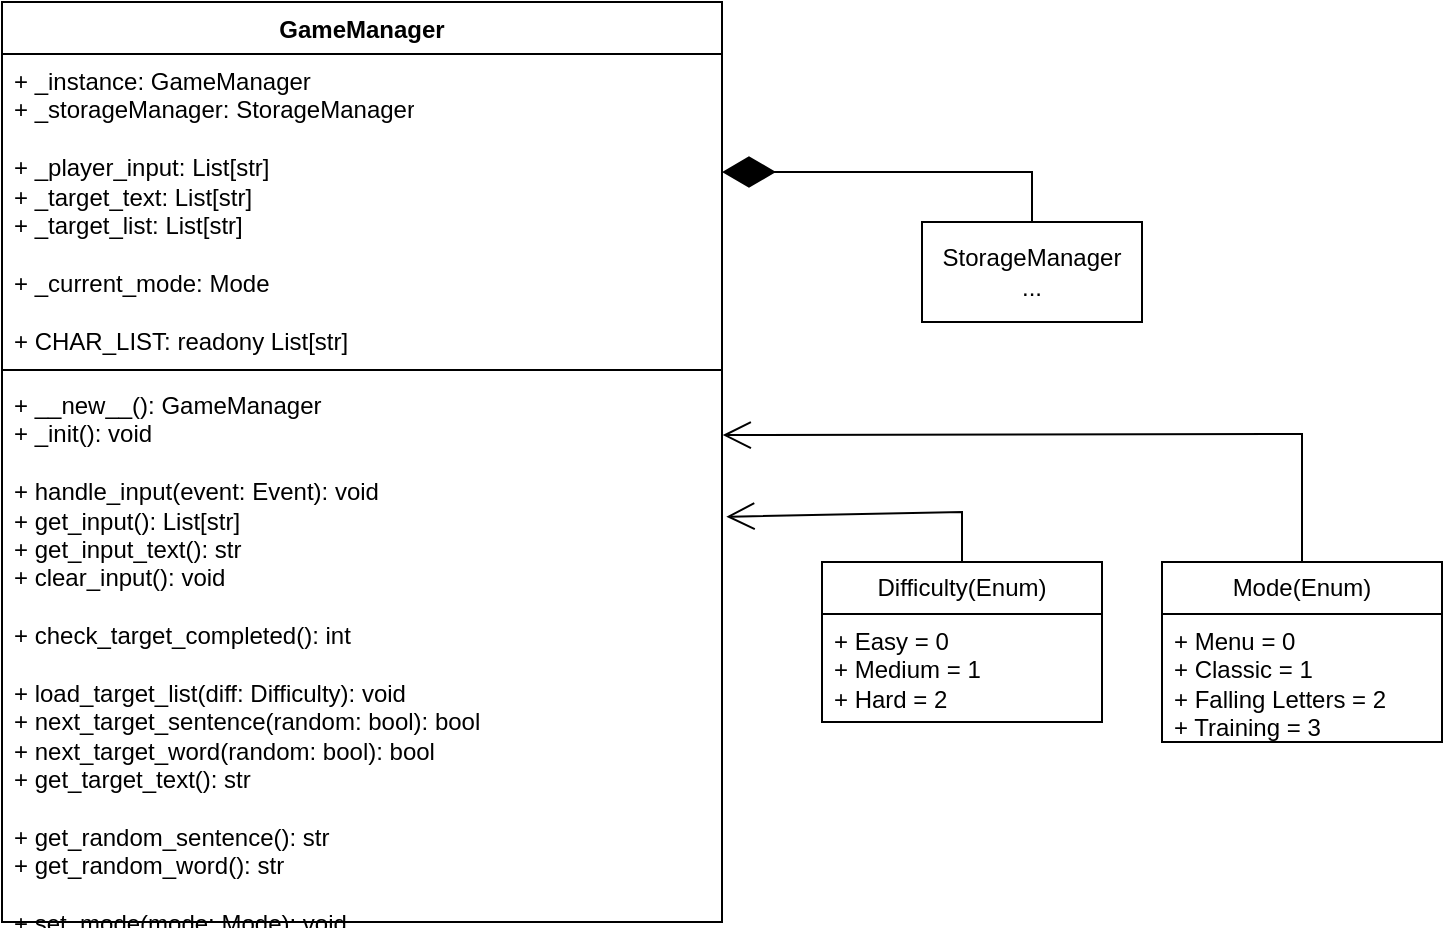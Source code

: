 <mxfile version="22.1.22" type="embed">
  <diagram name="Strona-1" id="j7MgiZan_7oLSNeOabmw">
    <mxGraphModel dx="922" dy="635" grid="1" gridSize="10" guides="1" tooltips="1" connect="1" arrows="1" fold="1" page="1" pageScale="1" pageWidth="827" pageHeight="1169" background="#FFFFFF" math="0" shadow="0">
      <root>
        <mxCell id="0" />
        <mxCell id="1" parent="0" />
        <mxCell id="0Y4IYUh-1m1sobtXQxxD-5" value="GameManager" style="swimlane;fontStyle=1;align=center;verticalAlign=top;childLayout=stackLayout;horizontal=1;startSize=26;horizontalStack=0;resizeParent=1;resizeParentMax=0;resizeLast=0;collapsible=1;marginBottom=0;whiteSpace=wrap;html=1;" parent="1" vertex="1">
          <mxGeometry x="160" y="390" width="360" height="460" as="geometry" />
        </mxCell>
        <mxCell id="0Y4IYUh-1m1sobtXQxxD-6" value="+ _instance: GameManager&lt;div&gt;+ _storageManager: StorageManager&lt;/div&gt;&lt;div&gt;&lt;br&gt;&lt;div&gt;+ _player_input: List[str]&lt;/div&gt;&lt;div&gt;+ _target_text: List[str]&lt;/div&gt;&lt;div&gt;+ _target_list: List[str]&lt;/div&gt;&lt;div&gt;&lt;br&gt;&lt;div&gt;+ _current_mode: Mode&lt;/div&gt;&lt;div&gt;&lt;br&gt;&lt;/div&gt;&lt;div&gt;+ CHAR_LIST: readony List[str]&lt;/div&gt;&lt;/div&gt;&lt;/div&gt;" style="text;strokeColor=none;fillColor=none;align=left;verticalAlign=top;spacingLeft=4;spacingRight=4;overflow=hidden;rotatable=0;points=[[0,0.5],[1,0.5]];portConstraint=eastwest;whiteSpace=wrap;html=1;" parent="0Y4IYUh-1m1sobtXQxxD-5" vertex="1">
          <mxGeometry y="26" width="360" height="154" as="geometry" />
        </mxCell>
        <mxCell id="0Y4IYUh-1m1sobtXQxxD-7" value="" style="line;strokeWidth=1;fillColor=none;align=left;verticalAlign=middle;spacingTop=-1;spacingLeft=3;spacingRight=3;rotatable=0;labelPosition=right;points=[];portConstraint=eastwest;strokeColor=inherit;" parent="0Y4IYUh-1m1sobtXQxxD-5" vertex="1">
          <mxGeometry y="180" width="360" height="8" as="geometry" />
        </mxCell>
        <mxCell id="0Y4IYUh-1m1sobtXQxxD-8" value="&lt;div&gt;+ __new__(): GameManager&lt;/div&gt;&lt;div&gt;+ _init(): void&lt;/div&gt;&lt;div&gt;&lt;br&gt;&lt;/div&gt;+&lt;span style=&quot;background-color: initial;&quot;&gt;&amp;nbsp;handle_input(event: Event): void&lt;/span&gt;&lt;div&gt;&lt;div&gt;&lt;span style=&quot;background-color: initial;&quot;&gt;+ get_input(): List[str]&lt;/span&gt;&lt;/div&gt;&lt;div&gt;&lt;span style=&quot;background-color: initial;&quot;&gt;+ get_input_text(): str&lt;/span&gt;&lt;/div&gt;&lt;div&gt;&lt;span style=&quot;background-color: initial;&quot;&gt;+ clear_input(): void&lt;/span&gt;&lt;/div&gt;&lt;div&gt;&lt;span style=&quot;background-color: initial;&quot;&gt;&lt;br&gt;&lt;/span&gt;&lt;/div&gt;&lt;div&gt;+ check_target_completed(): int&lt;/div&gt;&lt;div&gt;&lt;span style=&quot;background-color: initial;&quot;&gt;&lt;br&gt;&lt;/span&gt;&lt;/div&gt;&lt;div&gt;&lt;span style=&quot;background-color: initial;&quot;&gt;+ load_target_list(diff: Difficulty): void&lt;/span&gt;&lt;br&gt;&lt;/div&gt;&lt;/div&gt;&lt;div&gt;+ next_target_sentence(random: bool): bool&lt;/div&gt;&lt;div&gt;+ next_target_word(random: bool): bool&lt;/div&gt;&lt;div&gt;+ get_target_text(): str&lt;br&gt;&lt;/div&gt;&lt;div&gt;&lt;br&gt;&lt;/div&gt;&lt;div&gt;+ get_random_sentence(): str&lt;/div&gt;&lt;div&gt;+ get_random_word(): str&lt;/div&gt;&lt;div&gt;&lt;br&gt;&lt;/div&gt;&lt;div&gt;+ set_mode(mode: Mode): void&lt;/div&gt;" style="text;strokeColor=none;fillColor=none;align=left;verticalAlign=top;spacingLeft=4;spacingRight=4;overflow=hidden;rotatable=0;points=[[0,0.5],[1,0.5]];portConstraint=eastwest;whiteSpace=wrap;html=1;" parent="0Y4IYUh-1m1sobtXQxxD-5" vertex="1">
          <mxGeometry y="188" width="360" height="272" as="geometry" />
        </mxCell>
        <mxCell id="0Y4IYUh-1m1sobtXQxxD-9" value="StorageManager&lt;div&gt;...&lt;/div&gt;" style="html=1;whiteSpace=wrap;" parent="1" vertex="1">
          <mxGeometry x="620" y="500" width="110" height="50" as="geometry" />
        </mxCell>
        <mxCell id="0Y4IYUh-1m1sobtXQxxD-14" value="" style="endArrow=diamondThin;endFill=1;endSize=24;html=1;rounded=0;exitX=0.5;exitY=0;exitDx=0;exitDy=0;" parent="1" source="0Y4IYUh-1m1sobtXQxxD-9" edge="1">
          <mxGeometry width="160" relative="1" as="geometry">
            <mxPoint x="640" y="470" as="sourcePoint" />
            <mxPoint x="520" y="475" as="targetPoint" />
            <Array as="points">
              <mxPoint x="675" y="475" />
            </Array>
          </mxGeometry>
        </mxCell>
        <mxCell id="0Y4IYUh-1m1sobtXQxxD-15" value="Difficulty(Enum)" style="swimlane;fontStyle=0;childLayout=stackLayout;horizontal=1;startSize=26;fillColor=none;horizontalStack=0;resizeParent=1;resizeParentMax=0;resizeLast=0;collapsible=1;marginBottom=0;whiteSpace=wrap;html=1;" parent="1" vertex="1">
          <mxGeometry x="570" y="670" width="140" height="80" as="geometry" />
        </mxCell>
        <mxCell id="0Y4IYUh-1m1sobtXQxxD-16" value="+ Easy = 0&lt;div&gt;+ Medium = 1&lt;/div&gt;&lt;div&gt;+ Hard = 2&lt;/div&gt;" style="text;strokeColor=none;fillColor=none;align=left;verticalAlign=top;spacingLeft=4;spacingRight=4;overflow=hidden;rotatable=0;points=[[0,0.5],[1,0.5]];portConstraint=eastwest;whiteSpace=wrap;html=1;" parent="0Y4IYUh-1m1sobtXQxxD-15" vertex="1">
          <mxGeometry y="26" width="140" height="54" as="geometry" />
        </mxCell>
        <mxCell id="0Y4IYUh-1m1sobtXQxxD-19" value="Mode(Enum)" style="swimlane;fontStyle=0;childLayout=stackLayout;horizontal=1;startSize=26;fillColor=none;horizontalStack=0;resizeParent=1;resizeParentMax=0;resizeLast=0;collapsible=1;marginBottom=0;whiteSpace=wrap;html=1;" parent="1" vertex="1">
          <mxGeometry x="740" y="670" width="140" height="90" as="geometry" />
        </mxCell>
        <mxCell id="0Y4IYUh-1m1sobtXQxxD-20" value="+ Menu = 0&lt;div&gt;+ Classic = 1&lt;/div&gt;&lt;div&gt;+ Falling Letters = 2&lt;/div&gt;&lt;div&gt;+ Training = 3&lt;/div&gt;" style="text;strokeColor=none;fillColor=none;align=left;verticalAlign=top;spacingLeft=4;spacingRight=4;overflow=hidden;rotatable=0;points=[[0,0.5],[1,0.5]];portConstraint=eastwest;whiteSpace=wrap;html=1;" parent="0Y4IYUh-1m1sobtXQxxD-19" vertex="1">
          <mxGeometry y="26" width="140" height="64" as="geometry" />
        </mxCell>
        <mxCell id="0Y4IYUh-1m1sobtXQxxD-21" value="" style="endArrow=open;endFill=1;endSize=12;html=1;rounded=0;entryX=1.006;entryY=0.255;entryDx=0;entryDy=0;entryPerimeter=0;exitX=0.5;exitY=0;exitDx=0;exitDy=0;" parent="1" source="0Y4IYUh-1m1sobtXQxxD-15" target="0Y4IYUh-1m1sobtXQxxD-8" edge="1">
          <mxGeometry width="160" relative="1" as="geometry">
            <mxPoint x="630" y="650" as="sourcePoint" />
            <mxPoint x="570" y="600" as="targetPoint" />
            <Array as="points">
              <mxPoint x="640" y="645" />
            </Array>
          </mxGeometry>
        </mxCell>
        <mxCell id="0Y4IYUh-1m1sobtXQxxD-22" value="" style="endArrow=open;endFill=1;endSize=12;html=1;rounded=0;entryX=1.001;entryY=0.105;entryDx=0;entryDy=0;entryPerimeter=0;exitX=0.5;exitY=0;exitDx=0;exitDy=0;" parent="1" source="0Y4IYUh-1m1sobtXQxxD-19" target="0Y4IYUh-1m1sobtXQxxD-8" edge="1">
          <mxGeometry width="160" relative="1" as="geometry">
            <mxPoint x="700" y="610" as="sourcePoint" />
            <mxPoint x="860" y="610" as="targetPoint" />
            <Array as="points">
              <mxPoint x="810" y="606" />
            </Array>
          </mxGeometry>
        </mxCell>
      </root>
    </mxGraphModel>
  </diagram>
</mxfile>
